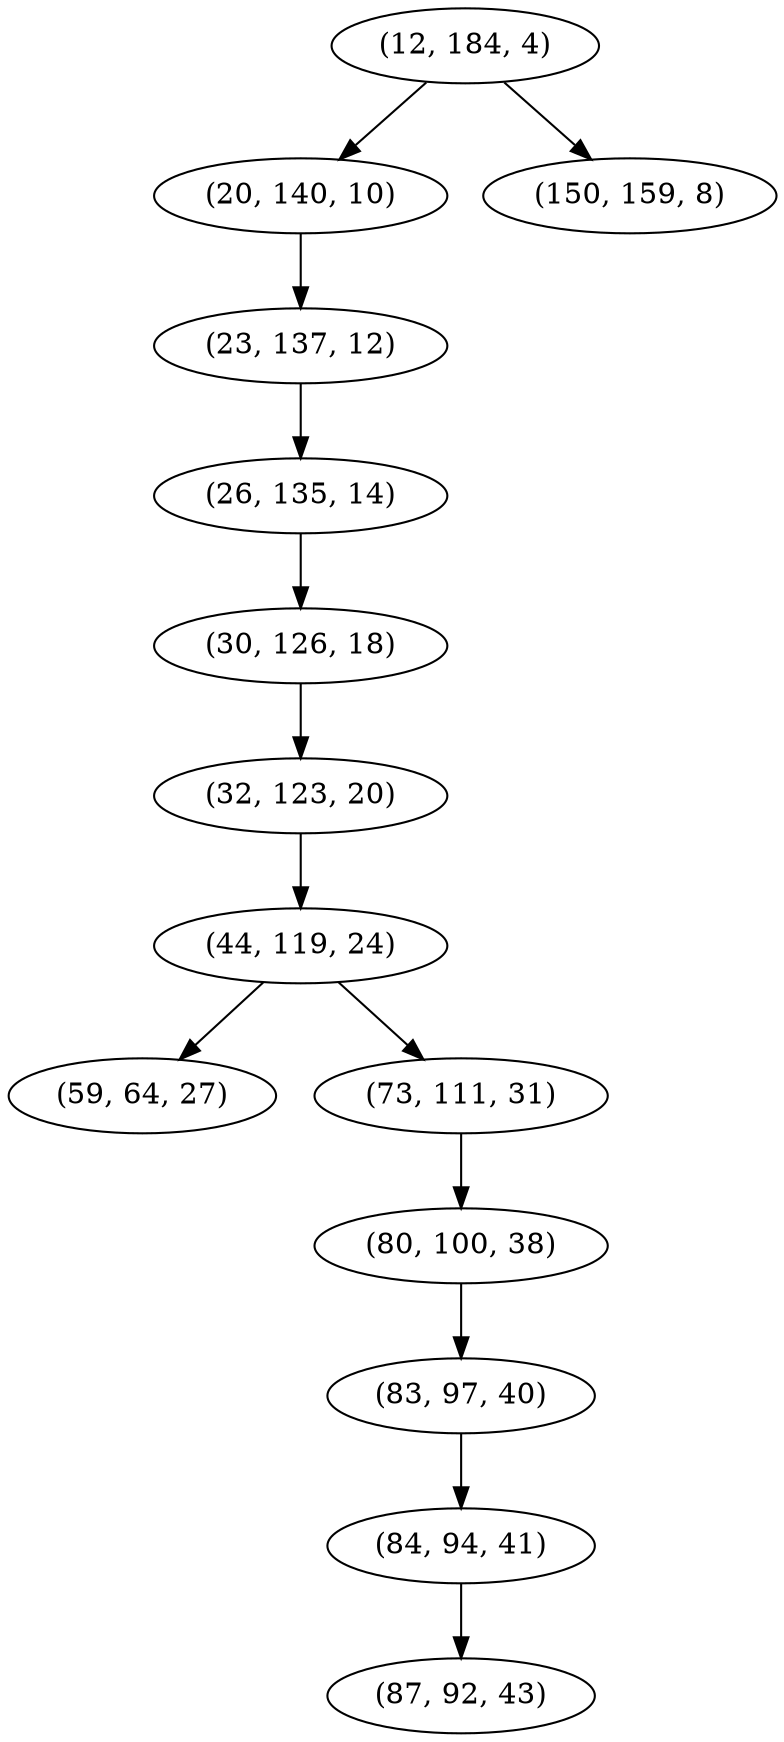 digraph tree {
    "(12, 184, 4)";
    "(20, 140, 10)";
    "(23, 137, 12)";
    "(26, 135, 14)";
    "(30, 126, 18)";
    "(32, 123, 20)";
    "(44, 119, 24)";
    "(59, 64, 27)";
    "(73, 111, 31)";
    "(80, 100, 38)";
    "(83, 97, 40)";
    "(84, 94, 41)";
    "(87, 92, 43)";
    "(150, 159, 8)";
    "(12, 184, 4)" -> "(20, 140, 10)";
    "(12, 184, 4)" -> "(150, 159, 8)";
    "(20, 140, 10)" -> "(23, 137, 12)";
    "(23, 137, 12)" -> "(26, 135, 14)";
    "(26, 135, 14)" -> "(30, 126, 18)";
    "(30, 126, 18)" -> "(32, 123, 20)";
    "(32, 123, 20)" -> "(44, 119, 24)";
    "(44, 119, 24)" -> "(59, 64, 27)";
    "(44, 119, 24)" -> "(73, 111, 31)";
    "(73, 111, 31)" -> "(80, 100, 38)";
    "(80, 100, 38)" -> "(83, 97, 40)";
    "(83, 97, 40)" -> "(84, 94, 41)";
    "(84, 94, 41)" -> "(87, 92, 43)";
}
